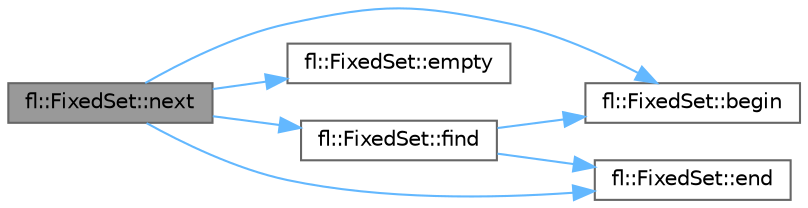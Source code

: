 digraph "fl::FixedSet::next"
{
 // LATEX_PDF_SIZE
  bgcolor="transparent";
  edge [fontname=Helvetica,fontsize=10,labelfontname=Helvetica,labelfontsize=10];
  node [fontname=Helvetica,fontsize=10,shape=box,height=0.2,width=0.4];
  rankdir="LR";
  Node1 [id="Node000001",label="fl::FixedSet::next",height=0.2,width=0.4,color="gray40", fillcolor="grey60", style="filled", fontcolor="black",tooltip=" "];
  Node1 -> Node2 [id="edge1_Node000001_Node000002",color="steelblue1",style="solid",tooltip=" "];
  Node2 [id="Node000002",label="fl::FixedSet::begin",height=0.2,width=0.4,color="grey40", fillcolor="white", style="filled",URL="$dd/d44/classfl_1_1_fixed_set_a59ddf690c91b87bb207d2cb6d45b91be.html#a59ddf690c91b87bb207d2cb6d45b91be",tooltip=" "];
  Node1 -> Node3 [id="edge2_Node000001_Node000003",color="steelblue1",style="solid",tooltip=" "];
  Node3 [id="Node000003",label="fl::FixedSet::empty",height=0.2,width=0.4,color="grey40", fillcolor="white", style="filled",URL="$dd/d44/classfl_1_1_fixed_set_adda91ee1f58ce57685107d939d674aa5.html#adda91ee1f58ce57685107d939d674aa5",tooltip=" "];
  Node1 -> Node4 [id="edge3_Node000001_Node000004",color="steelblue1",style="solid",tooltip=" "];
  Node4 [id="Node000004",label="fl::FixedSet::end",height=0.2,width=0.4,color="grey40", fillcolor="white", style="filled",URL="$dd/d44/classfl_1_1_fixed_set_a56d8655dc1ed6607bac0ba0790a276fb.html#a56d8655dc1ed6607bac0ba0790a276fb",tooltip=" "];
  Node1 -> Node5 [id="edge4_Node000001_Node000005",color="steelblue1",style="solid",tooltip=" "];
  Node5 [id="Node000005",label="fl::FixedSet::find",height=0.2,width=0.4,color="grey40", fillcolor="white", style="filled",URL="$dd/d44/classfl_1_1_fixed_set_a019cb08f32a7590c69a40f119c7ebb64.html#a019cb08f32a7590c69a40f119c7ebb64",tooltip=" "];
  Node5 -> Node2 [id="edge5_Node000005_Node000002",color="steelblue1",style="solid",tooltip=" "];
  Node5 -> Node4 [id="edge6_Node000005_Node000004",color="steelblue1",style="solid",tooltip=" "];
}
